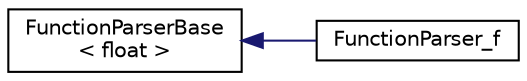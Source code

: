 digraph "Graphical Class Hierarchy"
{
 // LATEX_PDF_SIZE
  edge [fontname="Helvetica",fontsize="10",labelfontname="Helvetica",labelfontsize="10"];
  node [fontname="Helvetica",fontsize="10",shape=record];
  rankdir="LR";
  Node0 [label="FunctionParserBase\l\< float \>",height=0.2,width=0.4,color="black", fillcolor="white", style="filled",URL="$classFunctionParserBase.html",tooltip=" "];
  Node0 -> Node1 [dir="back",color="midnightblue",fontsize="10",style="solid",fontname="Helvetica"];
  Node1 [label="FunctionParser_f",height=0.2,width=0.4,color="black", fillcolor="white", style="filled",URL="$classFunctionParser__f.html",tooltip=" "];
}

